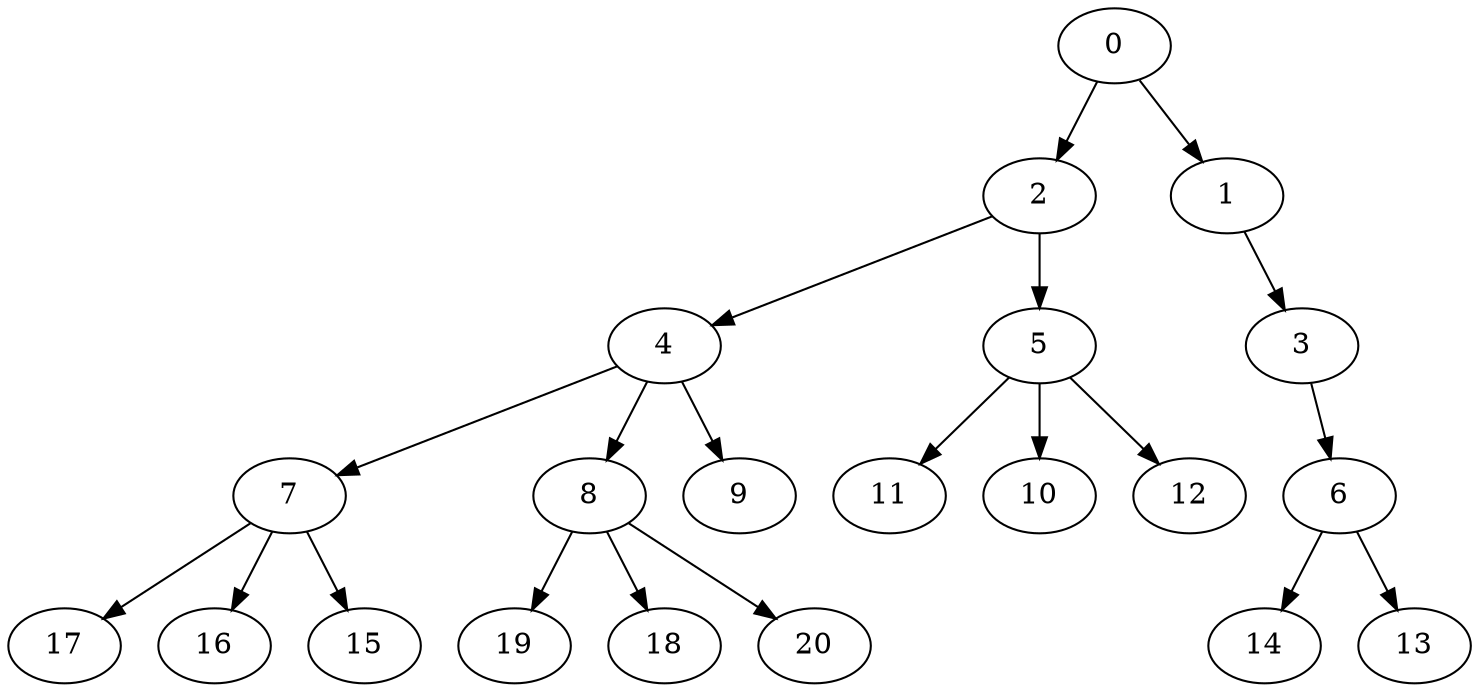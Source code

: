 digraph "OutTree-Unbalanced-MaxBf-3_Nodes_21_CCR_0.10_WeightType_Random_GB" {
	graph ["Duplicate states"=0,
		GraphType=OutTree,
		"Max states in OPEN"=0,
		Modes="120000ms; topo-ordered tasks, ; Pruning: task equivalence, fixed order ready list, ; F-value: ; Optimisation: best schedule length (\
SL) optimisation on equal, ",
		NumberOfTasks=21,
		"Pruned using list schedule length"=1,
		"States removed from OPEN"=0,
		TargetSystem="Homogeneous-16",
		"Time to schedule (ms)"=103,
		"Total idle time"=1808,
		"Total schedule length"=416,
		"Total sequential time"=1274,
		"Total states created"=2
	];
	0	["Finish time"=52,
		Processor=0,
		"Start time"=0,
		Weight=52];
	2	["Finish time"=156,
		Processor=0,
		"Start time"=52,
		Weight=104];
	0 -> 2	[Weight=3];
	1	["Finish time"=132,
		Processor=1,
		"Start time"=54,
		Weight=78];
	0 -> 1	[Weight=2];
	4	["Finish time"=247,
		Processor=0,
		"Start time"=156,
		Weight=91];
	2 -> 4	[Weight=4];
	5	["Finish time"=212,
		Processor=3,
		"Start time"=160,
		Weight=52];
	2 -> 5	[Weight=4];
	3	["Finish time"=171,
		Processor=1,
		"Start time"=132,
		Weight=39];
	1 -> 3	[Weight=4];
	7	["Finish time"=286,
		Processor=0,
		"Start time"=247,
		Weight=39];
	4 -> 7	[Weight=9];
	8	["Finish time"=309,
		Processor=1,
		"Start time"=257,
		Weight=52];
	4 -> 8	[Weight=10];
	9	["Finish time"=282,
		Processor=6,
		"Start time"=256,
		Weight=26];
	4 -> 9	[Weight=9];
	6	["Finish time"=210,
		Processor=1,
		"Start time"=171,
		Weight=39];
	3 -> 6	[Weight=2];
	17	["Finish time"=416,
		Processor=0,
		"Start time"=286,
		Weight=130];
	7 -> 17	[Weight=8];
	16	["Finish time"=400,
		Processor=3,
		"Start time"=296,
		Weight=104];
	7 -> 16	[Weight=10];
	15	["Finish time"=359,
		Processor=4,
		"Start time"=294,
		Weight=65];
	7 -> 15	[Weight=8];
	14	["Finish time"=337,
		Processor=2,
		"Start time"=220,
		Weight=117];
	6 -> 14	[Weight=10];
	13	["Finish time"=257,
		Processor=7,
		"Start time"=218,
		Weight=39];
	6 -> 13	[Weight=8];
	19	["Finish time"=387,
		Processor=1,
		"Start time"=309,
		Weight=78];
	8 -> 19	[Weight=4];
	18	["Finish time"=345,
		Processor=5,
		"Start time"=319,
		Weight=26];
	8 -> 18	[Weight=10];
	20	["Finish time"=341,
		Processor=6,
		"Start time"=315,
		Weight=26];
	8 -> 20	[Weight=6];
	11	["Finish time"=274,
		Processor=5,
		"Start time"=222,
		Weight=52];
	5 -> 11	[Weight=10];
	10	["Finish time"=255,
		Processor=6,
		"Start time"=216,
		Weight=39];
	5 -> 10	[Weight=4];
	12	["Finish time"=240,
		Processor=8,
		"Start time"=214,
		Weight=26];
	5 -> 12	[Weight=2];
}
